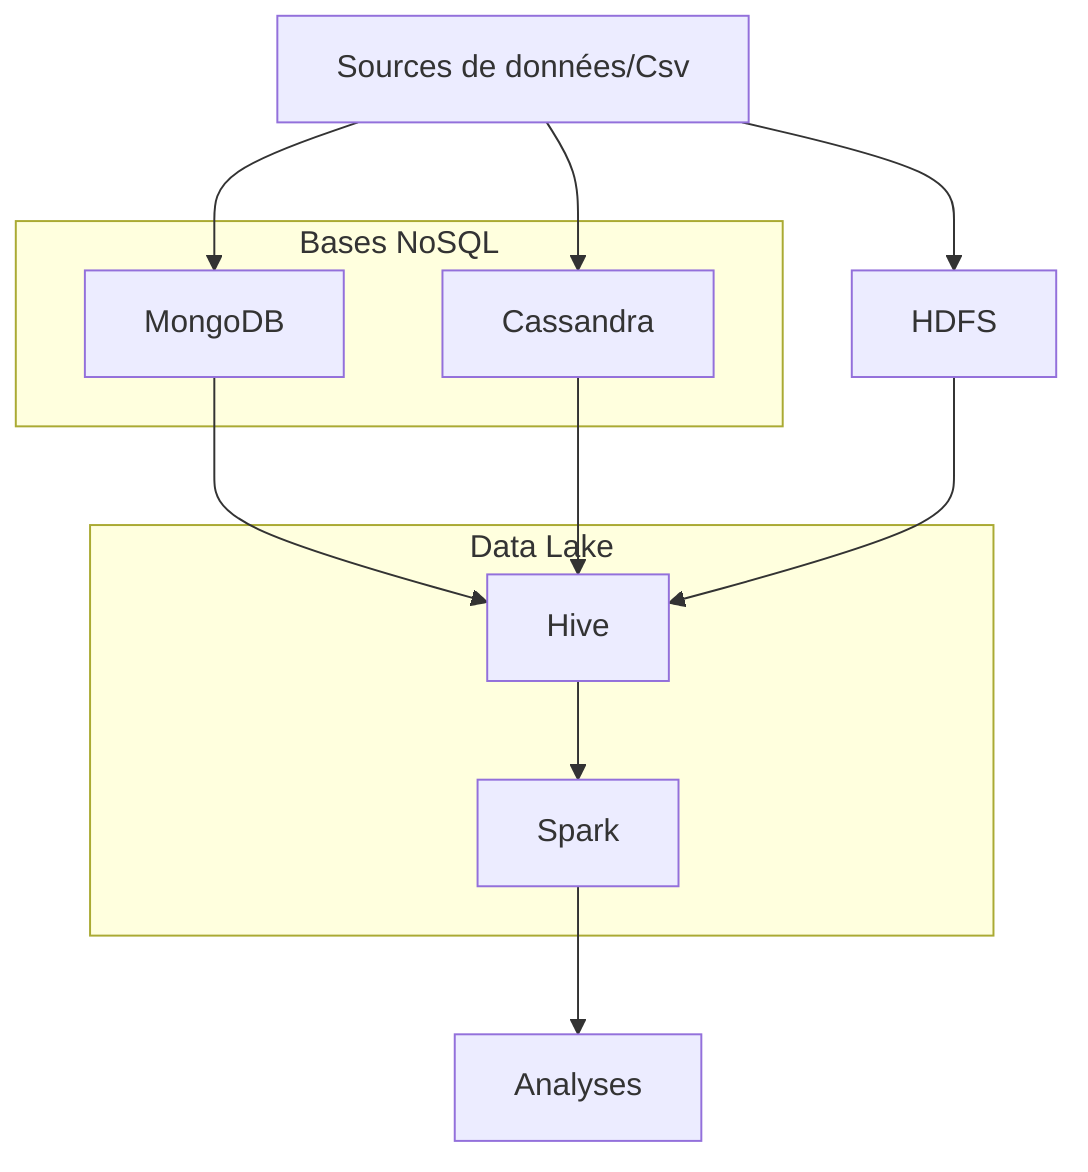graph TD
A[Sources de données/Csv] --> B[MongoDB]
A --> C[Cassandra]
A --> D[HDFS]

    B --> E[Hive External Table]
    C --> E
    D --> E

    E --> F[Spark]
    F --> G[Analyses]

    subgraph Data Lake
        E[Hive]
        F
    end

    subgraph Bases NoSQL
        B
        C
    end